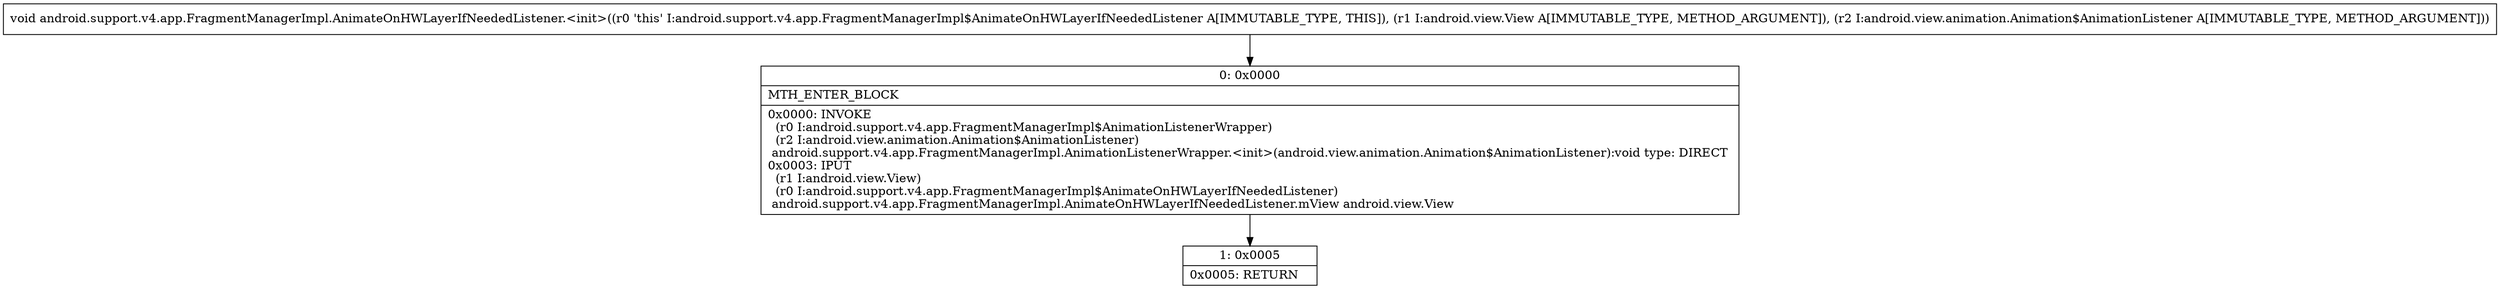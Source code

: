 digraph "CFG forandroid.support.v4.app.FragmentManagerImpl.AnimateOnHWLayerIfNeededListener.\<init\>(Landroid\/view\/View;Landroid\/view\/animation\/Animation$AnimationListener;)V" {
Node_0 [shape=record,label="{0\:\ 0x0000|MTH_ENTER_BLOCK\l|0x0000: INVOKE  \l  (r0 I:android.support.v4.app.FragmentManagerImpl$AnimationListenerWrapper)\l  (r2 I:android.view.animation.Animation$AnimationListener)\l android.support.v4.app.FragmentManagerImpl.AnimationListenerWrapper.\<init\>(android.view.animation.Animation$AnimationListener):void type: DIRECT \l0x0003: IPUT  \l  (r1 I:android.view.View)\l  (r0 I:android.support.v4.app.FragmentManagerImpl$AnimateOnHWLayerIfNeededListener)\l android.support.v4.app.FragmentManagerImpl.AnimateOnHWLayerIfNeededListener.mView android.view.View \l}"];
Node_1 [shape=record,label="{1\:\ 0x0005|0x0005: RETURN   \l}"];
MethodNode[shape=record,label="{void android.support.v4.app.FragmentManagerImpl.AnimateOnHWLayerIfNeededListener.\<init\>((r0 'this' I:android.support.v4.app.FragmentManagerImpl$AnimateOnHWLayerIfNeededListener A[IMMUTABLE_TYPE, THIS]), (r1 I:android.view.View A[IMMUTABLE_TYPE, METHOD_ARGUMENT]), (r2 I:android.view.animation.Animation$AnimationListener A[IMMUTABLE_TYPE, METHOD_ARGUMENT])) }"];
MethodNode -> Node_0;
Node_0 -> Node_1;
}

